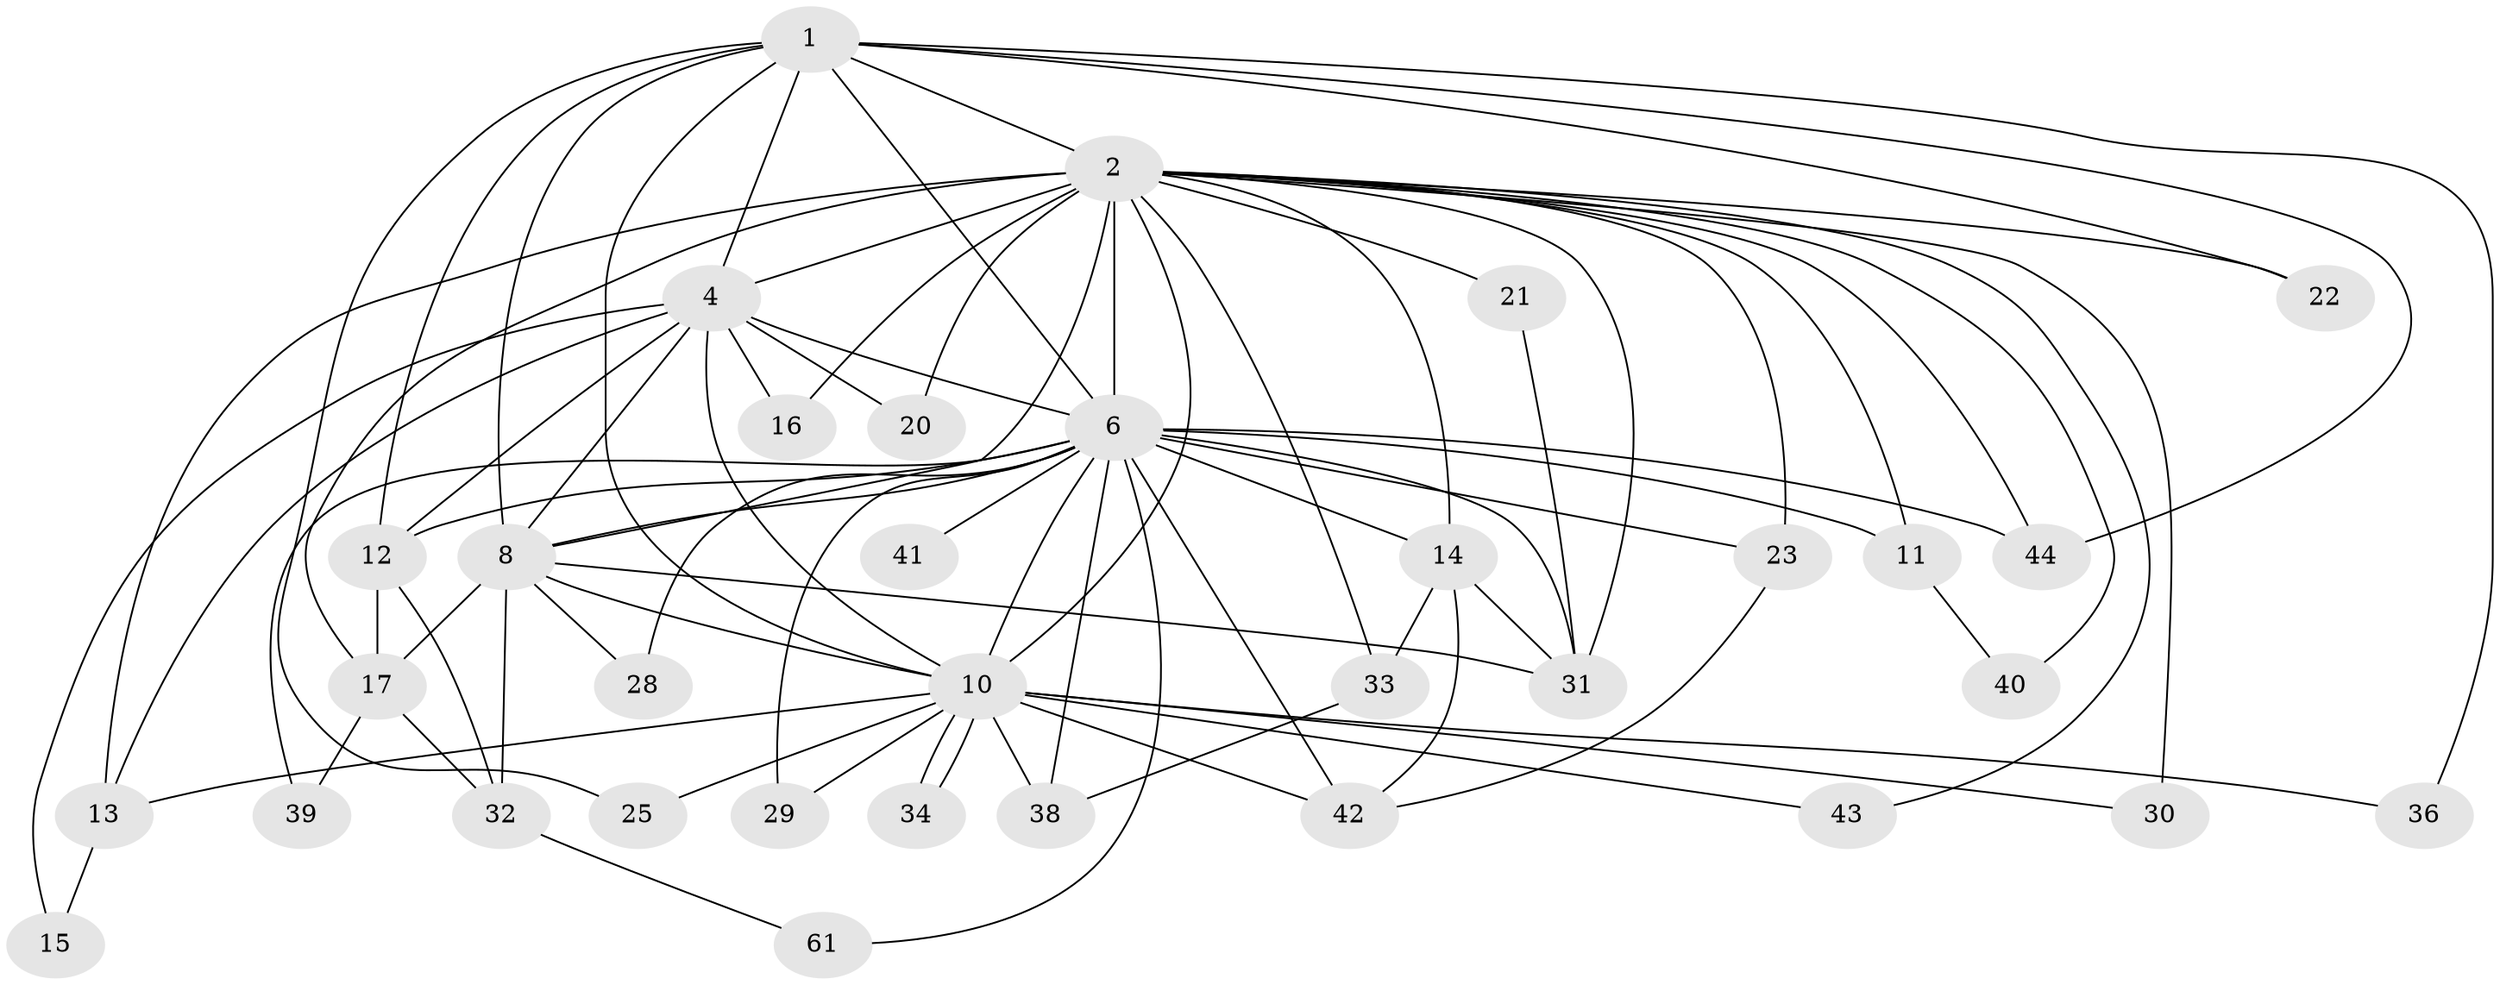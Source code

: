 // original degree distribution, {15: 0.014705882352941176, 19: 0.014705882352941176, 13: 0.014705882352941176, 18: 0.014705882352941176, 14: 0.014705882352941176, 17: 0.029411764705882353, 16: 0.029411764705882353, 23: 0.014705882352941176, 3: 0.1323529411764706, 6: 0.058823529411764705, 4: 0.058823529411764705, 2: 0.5882352941176471, 7: 0.014705882352941176}
// Generated by graph-tools (version 1.1) at 2025/13/03/09/25 04:13:59]
// undirected, 34 vertices, 80 edges
graph export_dot {
graph [start="1"]
  node [color=gray90,style=filled];
  1;
  2 [super="+3+64+67+52+55+37+5+19"];
  4 [super="+18+24"];
  6 [super="+47+50+46+7"];
  8;
  10 [super="+27"];
  11;
  12 [super="+35"];
  13;
  14 [super="+63"];
  15;
  16;
  17 [super="+60+56"];
  20;
  21;
  22;
  23;
  25;
  28;
  29;
  30;
  31 [super="+54+65+48"];
  32;
  33;
  34;
  36;
  38 [super="+45"];
  39;
  40;
  41;
  42 [super="+57+62"];
  43;
  44;
  61;
  1 -- 2 [weight=3];
  1 -- 4;
  1 -- 6 [weight=3];
  1 -- 8;
  1 -- 10 [weight=2];
  1 -- 12;
  1 -- 22;
  1 -- 25;
  1 -- 36;
  1 -- 44;
  2 -- 4 [weight=7];
  2 -- 6 [weight=11];
  2 -- 8 [weight=4];
  2 -- 10 [weight=5];
  2 -- 11;
  2 -- 20;
  2 -- 21 [weight=2];
  2 -- 30;
  2 -- 43;
  2 -- 13;
  2 -- 14;
  2 -- 31;
  2 -- 44;
  2 -- 40;
  2 -- 16;
  2 -- 17;
  2 -- 33;
  2 -- 23;
  2 -- 22;
  4 -- 6 [weight=3];
  4 -- 8;
  4 -- 10;
  4 -- 12 [weight=2];
  4 -- 15;
  4 -- 16;
  4 -- 20;
  4 -- 13;
  6 -- 8 [weight=4];
  6 -- 10 [weight=4];
  6 -- 11;
  6 -- 28;
  6 -- 41 [weight=2];
  6 -- 42;
  6 -- 44;
  6 -- 12;
  6 -- 38;
  6 -- 39;
  6 -- 14 [weight=2];
  6 -- 29;
  6 -- 23;
  6 -- 61;
  6 -- 31;
  8 -- 10;
  8 -- 17 [weight=2];
  8 -- 28;
  8 -- 31;
  8 -- 32;
  10 -- 13;
  10 -- 25;
  10 -- 29;
  10 -- 30;
  10 -- 34;
  10 -- 34;
  10 -- 36;
  10 -- 38;
  10 -- 43;
  10 -- 42;
  11 -- 40;
  12 -- 32;
  12 -- 17;
  13 -- 15;
  14 -- 33;
  14 -- 31;
  14 -- 42;
  17 -- 32;
  17 -- 39;
  21 -- 31;
  23 -- 42;
  32 -- 61;
  33 -- 38;
}
